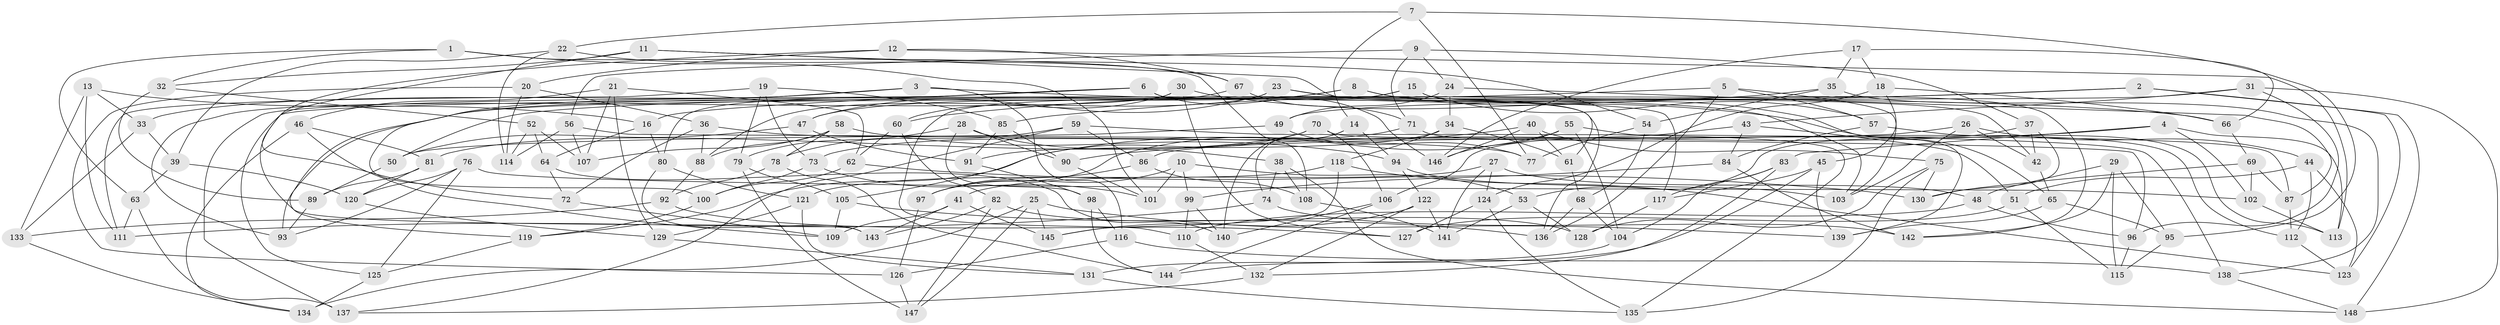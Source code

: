 // Generated by graph-tools (version 1.1) at 2025/58/03/09/25 04:58:03]
// undirected, 148 vertices, 296 edges
graph export_dot {
graph [start="1"]
  node [color=gray90,style=filled];
  1;
  2;
  3;
  4;
  5;
  6;
  7;
  8;
  9;
  10;
  11;
  12;
  13;
  14;
  15;
  16;
  17;
  18;
  19;
  20;
  21;
  22;
  23;
  24;
  25;
  26;
  27;
  28;
  29;
  30;
  31;
  32;
  33;
  34;
  35;
  36;
  37;
  38;
  39;
  40;
  41;
  42;
  43;
  44;
  45;
  46;
  47;
  48;
  49;
  50;
  51;
  52;
  53;
  54;
  55;
  56;
  57;
  58;
  59;
  60;
  61;
  62;
  63;
  64;
  65;
  66;
  67;
  68;
  69;
  70;
  71;
  72;
  73;
  74;
  75;
  76;
  77;
  78;
  79;
  80;
  81;
  82;
  83;
  84;
  85;
  86;
  87;
  88;
  89;
  90;
  91;
  92;
  93;
  94;
  95;
  96;
  97;
  98;
  99;
  100;
  101;
  102;
  103;
  104;
  105;
  106;
  107;
  108;
  109;
  110;
  111;
  112;
  113;
  114;
  115;
  116;
  117;
  118;
  119;
  120;
  121;
  122;
  123;
  124;
  125;
  126;
  127;
  128;
  129;
  130;
  131;
  132;
  133;
  134;
  135;
  136;
  137;
  138;
  139;
  140;
  141;
  142;
  143;
  144;
  145;
  146;
  147;
  148;
  1 -- 32;
  1 -- 108;
  1 -- 63;
  1 -- 101;
  2 -- 123;
  2 -- 85;
  2 -- 50;
  2 -- 148;
  3 -- 33;
  3 -- 100;
  3 -- 116;
  3 -- 66;
  4 -- 90;
  4 -- 113;
  4 -- 83;
  4 -- 102;
  5 -- 57;
  5 -- 93;
  5 -- 136;
  5 -- 103;
  6 -- 137;
  6 -- 16;
  6 -- 146;
  6 -- 117;
  7 -- 14;
  7 -- 77;
  7 -- 95;
  7 -- 22;
  8 -- 139;
  8 -- 119;
  8 -- 47;
  8 -- 42;
  9 -- 24;
  9 -- 37;
  9 -- 56;
  9 -- 71;
  10 -- 99;
  10 -- 97;
  10 -- 101;
  10 -- 53;
  11 -- 32;
  11 -- 54;
  11 -- 72;
  11 -- 61;
  12 -- 67;
  12 -- 20;
  12 -- 113;
  12 -- 143;
  13 -- 16;
  13 -- 133;
  13 -- 33;
  13 -- 111;
  14 -- 140;
  14 -- 74;
  14 -- 94;
  15 -- 110;
  15 -- 142;
  15 -- 57;
  15 -- 125;
  16 -- 80;
  16 -- 64;
  17 -- 35;
  17 -- 18;
  17 -- 146;
  17 -- 66;
  18 -- 124;
  18 -- 66;
  18 -- 45;
  19 -- 73;
  19 -- 111;
  19 -- 85;
  19 -- 79;
  20 -- 36;
  20 -- 126;
  20 -- 114;
  21 -- 46;
  21 -- 62;
  21 -- 107;
  21 -- 129;
  22 -- 114;
  22 -- 67;
  22 -- 39;
  23 -- 47;
  23 -- 136;
  23 -- 88;
  23 -- 103;
  24 -- 87;
  24 -- 49;
  24 -- 34;
  25 -- 134;
  25 -- 147;
  25 -- 145;
  25 -- 139;
  26 -- 86;
  26 -- 103;
  26 -- 44;
  26 -- 42;
  27 -- 48;
  27 -- 124;
  27 -- 141;
  27 -- 41;
  28 -- 38;
  28 -- 79;
  28 -- 90;
  28 -- 98;
  29 -- 48;
  29 -- 95;
  29 -- 142;
  29 -- 115;
  30 -- 65;
  30 -- 93;
  30 -- 127;
  30 -- 60;
  31 -- 49;
  31 -- 43;
  31 -- 96;
  31 -- 148;
  32 -- 89;
  32 -- 52;
  33 -- 133;
  33 -- 39;
  34 -- 91;
  34 -- 61;
  34 -- 118;
  35 -- 54;
  35 -- 60;
  35 -- 138;
  36 -- 72;
  36 -- 88;
  36 -- 77;
  37 -- 130;
  37 -- 53;
  37 -- 42;
  38 -- 108;
  38 -- 148;
  38 -- 74;
  39 -- 63;
  39 -- 120;
  40 -- 146;
  40 -- 75;
  40 -- 119;
  40 -- 61;
  41 -- 109;
  41 -- 145;
  41 -- 143;
  42 -- 65;
  43 -- 84;
  43 -- 51;
  43 -- 106;
  44 -- 123;
  44 -- 51;
  44 -- 112;
  45 -- 117;
  45 -- 131;
  45 -- 139;
  46 -- 109;
  46 -- 134;
  46 -- 81;
  47 -- 91;
  47 -- 50;
  48 -- 96;
  48 -- 110;
  49 -- 50;
  49 -- 77;
  50 -- 89;
  51 -- 127;
  51 -- 115;
  52 -- 114;
  52 -- 64;
  52 -- 107;
  53 -- 128;
  53 -- 141;
  54 -- 68;
  54 -- 77;
  55 -- 97;
  55 -- 135;
  55 -- 146;
  55 -- 104;
  56 -- 96;
  56 -- 114;
  56 -- 107;
  57 -- 113;
  57 -- 84;
  58 -- 78;
  58 -- 107;
  58 -- 94;
  58 -- 88;
  59 -- 86;
  59 -- 78;
  59 -- 138;
  59 -- 137;
  60 -- 62;
  60 -- 82;
  61 -- 68;
  62 -- 130;
  62 -- 100;
  63 -- 137;
  63 -- 111;
  64 -- 72;
  64 -- 140;
  65 -- 95;
  65 -- 139;
  66 -- 69;
  67 -- 71;
  67 -- 80;
  68 -- 104;
  68 -- 136;
  69 -- 130;
  69 -- 102;
  69 -- 87;
  70 -- 81;
  70 -- 106;
  70 -- 87;
  70 -- 105;
  71 -- 112;
  71 -- 73;
  72 -- 109;
  73 -- 100;
  73 -- 101;
  74 -- 142;
  74 -- 111;
  75 -- 135;
  75 -- 128;
  75 -- 130;
  76 -- 93;
  76 -- 120;
  76 -- 102;
  76 -- 125;
  78 -- 92;
  78 -- 144;
  79 -- 105;
  79 -- 147;
  80 -- 121;
  80 -- 143;
  81 -- 120;
  81 -- 89;
  82 -- 143;
  82 -- 128;
  82 -- 147;
  83 -- 132;
  83 -- 117;
  83 -- 104;
  84 -- 142;
  84 -- 99;
  85 -- 90;
  85 -- 91;
  86 -- 108;
  86 -- 97;
  87 -- 112;
  88 -- 92;
  89 -- 93;
  90 -- 101;
  91 -- 98;
  92 -- 133;
  92 -- 127;
  94 -- 122;
  94 -- 103;
  95 -- 115;
  96 -- 115;
  97 -- 126;
  98 -- 116;
  98 -- 144;
  99 -- 110;
  99 -- 140;
  100 -- 119;
  102 -- 113;
  104 -- 144;
  105 -- 136;
  105 -- 109;
  106 -- 144;
  106 -- 140;
  108 -- 141;
  110 -- 132;
  112 -- 123;
  116 -- 138;
  116 -- 126;
  117 -- 128;
  118 -- 121;
  118 -- 145;
  118 -- 123;
  119 -- 125;
  120 -- 129;
  121 -- 131;
  121 -- 129;
  122 -- 145;
  122 -- 141;
  122 -- 132;
  124 -- 135;
  124 -- 127;
  125 -- 134;
  126 -- 147;
  129 -- 131;
  131 -- 135;
  132 -- 137;
  133 -- 134;
  138 -- 148;
}
